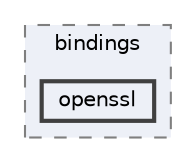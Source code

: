 digraph "C:/Users/LukeMabie/documents/Development/Password_Saver_Using_Django-master/venv/Lib/site-packages/cryptography/hazmat/bindings/openssl"
{
 // LATEX_PDF_SIZE
  bgcolor="transparent";
  edge [fontname=Helvetica,fontsize=10,labelfontname=Helvetica,labelfontsize=10];
  node [fontname=Helvetica,fontsize=10,shape=box,height=0.2,width=0.4];
  compound=true
  subgraph clusterdir_947ed6d35a70271774c59150e0afbc9d {
    graph [ bgcolor="#edf0f7", pencolor="grey50", label="bindings", fontname=Helvetica,fontsize=10 style="filled,dashed", URL="dir_947ed6d35a70271774c59150e0afbc9d.html",tooltip=""]
  dir_f29a2c60188f6a09072af85f8bf5f692 [label="openssl", fillcolor="#edf0f7", color="grey25", style="filled,bold", URL="dir_f29a2c60188f6a09072af85f8bf5f692.html",tooltip=""];
  }
}
